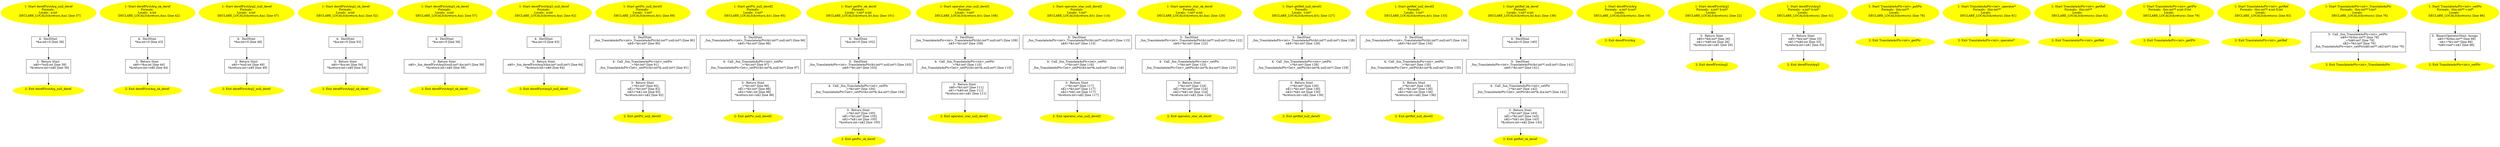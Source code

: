 /* @generated */
digraph iCFG {
"derefFirstArg_null_deref{d41d8cd98f00b204e9800998ecf8427e_Z24derefFirstArg_null_derefv}.927581a38e7f35f59353c6a172d4704c_1" [label="1: Start derefFirstArg_null_deref\nFormals: \nLocals:  a:int \n   DECLARE_LOCALS(&return,&a); [line 37]\n " color=yellow style=filled]
	

	 "derefFirstArg_null_deref{d41d8cd98f00b204e9800998ecf8427e_Z24derefFirstArg_null_derefv}.927581a38e7f35f59353c6a172d4704c_1" -> "derefFirstArg_null_deref{d41d8cd98f00b204e9800998ecf8427e_Z24derefFirstArg_null_derefv}.927581a38e7f35f59353c6a172d4704c_4" ;
"derefFirstArg_null_deref{d41d8cd98f00b204e9800998ecf8427e_Z24derefFirstArg_null_derefv}.927581a38e7f35f59353c6a172d4704c_2" [label="2: Exit derefFirstArg_null_deref \n  " color=yellow style=filled]
	

"derefFirstArg_null_deref{d41d8cd98f00b204e9800998ecf8427e_Z24derefFirstArg_null_derefv}.927581a38e7f35f59353c6a172d4704c_3" [label="3:  Return Stmt \n   n$0=*null:int [line 39]\n  *&return:int=n$0 [line 39]\n " shape="box"]
	

	 "derefFirstArg_null_deref{d41d8cd98f00b204e9800998ecf8427e_Z24derefFirstArg_null_derefv}.927581a38e7f35f59353c6a172d4704c_3" -> "derefFirstArg_null_deref{d41d8cd98f00b204e9800998ecf8427e_Z24derefFirstArg_null_derefv}.927581a38e7f35f59353c6a172d4704c_2" ;
"derefFirstArg_null_deref{d41d8cd98f00b204e9800998ecf8427e_Z24derefFirstArg_null_derefv}.927581a38e7f35f59353c6a172d4704c_4" [label="4:  DeclStmt \n   *&a:int=0 [line 38]\n " shape="box"]
	

	 "derefFirstArg_null_deref{d41d8cd98f00b204e9800998ecf8427e_Z24derefFirstArg_null_derefv}.927581a38e7f35f59353c6a172d4704c_4" -> "derefFirstArg_null_deref{d41d8cd98f00b204e9800998ecf8427e_Z24derefFirstArg_null_derefv}.927581a38e7f35f59353c6a172d4704c_3" ;
"derefFirstArg_ok_deref{d41d8cd98f00b204e9800998ecf8427e_Z22derefFirstArg_ok_derefv}.81162ff63fe403ed6f07c90fd7747246_1" [label="1: Start derefFirstArg_ok_deref\nFormals: \nLocals:  a:int \n   DECLARE_LOCALS(&return,&a); [line 42]\n " color=yellow style=filled]
	

	 "derefFirstArg_ok_deref{d41d8cd98f00b204e9800998ecf8427e_Z22derefFirstArg_ok_derefv}.81162ff63fe403ed6f07c90fd7747246_1" -> "derefFirstArg_ok_deref{d41d8cd98f00b204e9800998ecf8427e_Z22derefFirstArg_ok_derefv}.81162ff63fe403ed6f07c90fd7747246_4" ;
"derefFirstArg_ok_deref{d41d8cd98f00b204e9800998ecf8427e_Z22derefFirstArg_ok_derefv}.81162ff63fe403ed6f07c90fd7747246_2" [label="2: Exit derefFirstArg_ok_deref \n  " color=yellow style=filled]
	

"derefFirstArg_ok_deref{d41d8cd98f00b204e9800998ecf8427e_Z22derefFirstArg_ok_derefv}.81162ff63fe403ed6f07c90fd7747246_3" [label="3:  Return Stmt \n   n$0=*&a:int [line 44]\n  *&return:int=n$0 [line 44]\n " shape="box"]
	

	 "derefFirstArg_ok_deref{d41d8cd98f00b204e9800998ecf8427e_Z22derefFirstArg_ok_derefv}.81162ff63fe403ed6f07c90fd7747246_3" -> "derefFirstArg_ok_deref{d41d8cd98f00b204e9800998ecf8427e_Z22derefFirstArg_ok_derefv}.81162ff63fe403ed6f07c90fd7747246_2" ;
"derefFirstArg_ok_deref{d41d8cd98f00b204e9800998ecf8427e_Z22derefFirstArg_ok_derefv}.81162ff63fe403ed6f07c90fd7747246_4" [label="4:  DeclStmt \n   *&a:int=0 [line 43]\n " shape="box"]
	

	 "derefFirstArg_ok_deref{d41d8cd98f00b204e9800998ecf8427e_Z22derefFirstArg_ok_derefv}.81162ff63fe403ed6f07c90fd7747246_4" -> "derefFirstArg_ok_deref{d41d8cd98f00b204e9800998ecf8427e_Z22derefFirstArg_ok_derefv}.81162ff63fe403ed6f07c90fd7747246_3" ;
"derefFirstArg2_null_deref{d41d8cd98f00b204e9800998ecf8427e_Z25derefFirstArg2_null_derefv}.87e84a45939c306e33dfa703cc7fd30b_1" [label="1: Start derefFirstArg2_null_deref\nFormals: \nLocals:  a:int \n   DECLARE_LOCALS(&return,&a); [line 47]\n " color=yellow style=filled]
	

	 "derefFirstArg2_null_deref{d41d8cd98f00b204e9800998ecf8427e_Z25derefFirstArg2_null_derefv}.87e84a45939c306e33dfa703cc7fd30b_1" -> "derefFirstArg2_null_deref{d41d8cd98f00b204e9800998ecf8427e_Z25derefFirstArg2_null_derefv}.87e84a45939c306e33dfa703cc7fd30b_4" ;
"derefFirstArg2_null_deref{d41d8cd98f00b204e9800998ecf8427e_Z25derefFirstArg2_null_derefv}.87e84a45939c306e33dfa703cc7fd30b_2" [label="2: Exit derefFirstArg2_null_deref \n  " color=yellow style=filled]
	

"derefFirstArg2_null_deref{d41d8cd98f00b204e9800998ecf8427e_Z25derefFirstArg2_null_derefv}.87e84a45939c306e33dfa703cc7fd30b_3" [label="3:  Return Stmt \n   n$0=*null:int [line 49]\n  *&return:int=n$0 [line 49]\n " shape="box"]
	

	 "derefFirstArg2_null_deref{d41d8cd98f00b204e9800998ecf8427e_Z25derefFirstArg2_null_derefv}.87e84a45939c306e33dfa703cc7fd30b_3" -> "derefFirstArg2_null_deref{d41d8cd98f00b204e9800998ecf8427e_Z25derefFirstArg2_null_derefv}.87e84a45939c306e33dfa703cc7fd30b_2" ;
"derefFirstArg2_null_deref{d41d8cd98f00b204e9800998ecf8427e_Z25derefFirstArg2_null_derefv}.87e84a45939c306e33dfa703cc7fd30b_4" [label="4:  DeclStmt \n   *&a:int=0 [line 48]\n " shape="box"]
	

	 "derefFirstArg2_null_deref{d41d8cd98f00b204e9800998ecf8427e_Z25derefFirstArg2_null_derefv}.87e84a45939c306e33dfa703cc7fd30b_4" -> "derefFirstArg2_null_deref{d41d8cd98f00b204e9800998ecf8427e_Z25derefFirstArg2_null_derefv}.87e84a45939c306e33dfa703cc7fd30b_3" ;
"derefFirstArg2_ok_deref{d41d8cd98f00b204e9800998ecf8427e_Z23derefFirstArg2_ok_derefv}.c5c7a2c8b8d8c952220574562b32d658_1" [label="1: Start derefFirstArg2_ok_deref\nFormals: \nLocals:  a:int \n   DECLARE_LOCALS(&return,&a); [line 52]\n " color=yellow style=filled]
	

	 "derefFirstArg2_ok_deref{d41d8cd98f00b204e9800998ecf8427e_Z23derefFirstArg2_ok_derefv}.c5c7a2c8b8d8c952220574562b32d658_1" -> "derefFirstArg2_ok_deref{d41d8cd98f00b204e9800998ecf8427e_Z23derefFirstArg2_ok_derefv}.c5c7a2c8b8d8c952220574562b32d658_4" ;
"derefFirstArg2_ok_deref{d41d8cd98f00b204e9800998ecf8427e_Z23derefFirstArg2_ok_derefv}.c5c7a2c8b8d8c952220574562b32d658_2" [label="2: Exit derefFirstArg2_ok_deref \n  " color=yellow style=filled]
	

"derefFirstArg2_ok_deref{d41d8cd98f00b204e9800998ecf8427e_Z23derefFirstArg2_ok_derefv}.c5c7a2c8b8d8c952220574562b32d658_3" [label="3:  Return Stmt \n   n$0=*&a:int [line 54]\n  *&return:int=n$0 [line 54]\n " shape="box"]
	

	 "derefFirstArg2_ok_deref{d41d8cd98f00b204e9800998ecf8427e_Z23derefFirstArg2_ok_derefv}.c5c7a2c8b8d8c952220574562b32d658_3" -> "derefFirstArg2_ok_deref{d41d8cd98f00b204e9800998ecf8427e_Z23derefFirstArg2_ok_derefv}.c5c7a2c8b8d8c952220574562b32d658_2" ;
"derefFirstArg2_ok_deref{d41d8cd98f00b204e9800998ecf8427e_Z23derefFirstArg2_ok_derefv}.c5c7a2c8b8d8c952220574562b32d658_4" [label="4:  DeclStmt \n   *&a:int=0 [line 53]\n " shape="box"]
	

	 "derefFirstArg2_ok_deref{d41d8cd98f00b204e9800998ecf8427e_Z23derefFirstArg2_ok_derefv}.c5c7a2c8b8d8c952220574562b32d658_4" -> "derefFirstArg2_ok_deref{d41d8cd98f00b204e9800998ecf8427e_Z23derefFirstArg2_ok_derefv}.c5c7a2c8b8d8c952220574562b32d658_3" ;
"derefFirstArg3_ok_deref{d41d8cd98f00b204e9800998ecf8427e_Z23derefFirstArg3_ok_derefv}.a0391ff9bad133bfe5a5eca765002a53_1" [label="1: Start derefFirstArg3_ok_deref\nFormals: \nLocals:  a:int \n   DECLARE_LOCALS(&return,&a); [line 57]\n " color=yellow style=filled]
	

	 "derefFirstArg3_ok_deref{d41d8cd98f00b204e9800998ecf8427e_Z23derefFirstArg3_ok_derefv}.a0391ff9bad133bfe5a5eca765002a53_1" -> "derefFirstArg3_ok_deref{d41d8cd98f00b204e9800998ecf8427e_Z23derefFirstArg3_ok_derefv}.a0391ff9bad133bfe5a5eca765002a53_4" ;
"derefFirstArg3_ok_deref{d41d8cd98f00b204e9800998ecf8427e_Z23derefFirstArg3_ok_derefv}.a0391ff9bad133bfe5a5eca765002a53_2" [label="2: Exit derefFirstArg3_ok_deref \n  " color=yellow style=filled]
	

"derefFirstArg3_ok_deref{d41d8cd98f00b204e9800998ecf8427e_Z23derefFirstArg3_ok_derefv}.a0391ff9bad133bfe5a5eca765002a53_3" [label="3:  Return Stmt \n   n$0=_fun_derefFirstArg3(null:int*,&a:int*) [line 59]\n  *&return:int=n$0 [line 59]\n " shape="box"]
	

	 "derefFirstArg3_ok_deref{d41d8cd98f00b204e9800998ecf8427e_Z23derefFirstArg3_ok_derefv}.a0391ff9bad133bfe5a5eca765002a53_3" -> "derefFirstArg3_ok_deref{d41d8cd98f00b204e9800998ecf8427e_Z23derefFirstArg3_ok_derefv}.a0391ff9bad133bfe5a5eca765002a53_2" ;
"derefFirstArg3_ok_deref{d41d8cd98f00b204e9800998ecf8427e_Z23derefFirstArg3_ok_derefv}.a0391ff9bad133bfe5a5eca765002a53_4" [label="4:  DeclStmt \n   *&a:int=0 [line 58]\n " shape="box"]
	

	 "derefFirstArg3_ok_deref{d41d8cd98f00b204e9800998ecf8427e_Z23derefFirstArg3_ok_derefv}.a0391ff9bad133bfe5a5eca765002a53_4" -> "derefFirstArg3_ok_deref{d41d8cd98f00b204e9800998ecf8427e_Z23derefFirstArg3_ok_derefv}.a0391ff9bad133bfe5a5eca765002a53_3" ;
"derefFirstArg3_null_deref{d41d8cd98f00b204e9800998ecf8427e_Z25derefFirstArg3_null_derefv}.e1b26ac6d9c6e1ff0010ecdefd5b0904_1" [label="1: Start derefFirstArg3_null_deref\nFormals: \nLocals:  a:int \n   DECLARE_LOCALS(&return,&a); [line 62]\n " color=yellow style=filled]
	

	 "derefFirstArg3_null_deref{d41d8cd98f00b204e9800998ecf8427e_Z25derefFirstArg3_null_derefv}.e1b26ac6d9c6e1ff0010ecdefd5b0904_1" -> "derefFirstArg3_null_deref{d41d8cd98f00b204e9800998ecf8427e_Z25derefFirstArg3_null_derefv}.e1b26ac6d9c6e1ff0010ecdefd5b0904_4" ;
"derefFirstArg3_null_deref{d41d8cd98f00b204e9800998ecf8427e_Z25derefFirstArg3_null_derefv}.e1b26ac6d9c6e1ff0010ecdefd5b0904_2" [label="2: Exit derefFirstArg3_null_deref \n  " color=yellow style=filled]
	

"derefFirstArg3_null_deref{d41d8cd98f00b204e9800998ecf8427e_Z25derefFirstArg3_null_derefv}.e1b26ac6d9c6e1ff0010ecdefd5b0904_3" [label="3:  Return Stmt \n   n$0=_fun_derefFirstArg3(&a:int*,null:int*) [line 64]\n  *&return:int=n$0 [line 64]\n " shape="box"]
	

	 "derefFirstArg3_null_deref{d41d8cd98f00b204e9800998ecf8427e_Z25derefFirstArg3_null_derefv}.e1b26ac6d9c6e1ff0010ecdefd5b0904_3" -> "derefFirstArg3_null_deref{d41d8cd98f00b204e9800998ecf8427e_Z25derefFirstArg3_null_derefv}.e1b26ac6d9c6e1ff0010ecdefd5b0904_2" ;
"derefFirstArg3_null_deref{d41d8cd98f00b204e9800998ecf8427e_Z25derefFirstArg3_null_derefv}.e1b26ac6d9c6e1ff0010ecdefd5b0904_4" [label="4:  DeclStmt \n   *&a:int=0 [line 63]\n " shape="box"]
	

	 "derefFirstArg3_null_deref{d41d8cd98f00b204e9800998ecf8427e_Z25derefFirstArg3_null_derefv}.e1b26ac6d9c6e1ff0010ecdefd5b0904_4" -> "derefFirstArg3_null_deref{d41d8cd98f00b204e9800998ecf8427e_Z25derefFirstArg3_null_derefv}.e1b26ac6d9c6e1ff0010ecdefd5b0904_3" ;
"getPtr_null_deref1{d41d8cd98f00b204e9800998ecf8427e_Z18getPtr_null_deref1v}.ca0bcbfa30cc9f3486057a2fbf4c0a43_1" [label="1: Start getPtr_null_deref1\nFormals: \nLocals:  t:int* \n   DECLARE_LOCALS(&return,&t); [line 89]\n " color=yellow style=filled]
	

	 "getPtr_null_deref1{d41d8cd98f00b204e9800998ecf8427e_Z18getPtr_null_deref1v}.ca0bcbfa30cc9f3486057a2fbf4c0a43_1" -> "getPtr_null_deref1{d41d8cd98f00b204e9800998ecf8427e_Z18getPtr_null_deref1v}.ca0bcbfa30cc9f3486057a2fbf4c0a43_5" ;
"getPtr_null_deref1{d41d8cd98f00b204e9800998ecf8427e_Z18getPtr_null_deref1v}.ca0bcbfa30cc9f3486057a2fbf4c0a43_2" [label="2: Exit getPtr_null_deref1 \n  " color=yellow style=filled]
	

"getPtr_null_deref1{d41d8cd98f00b204e9800998ecf8427e_Z18getPtr_null_deref1v}.ca0bcbfa30cc9f3486057a2fbf4c0a43_3" [label="3:  Return Stmt \n   _=*&t:int* [line 92]\n  n$1=*&t:int* [line 92]\n  n$2=*n$1:int [line 92]\n  *&return:int=n$2 [line 92]\n " shape="box"]
	

	 "getPtr_null_deref1{d41d8cd98f00b204e9800998ecf8427e_Z18getPtr_null_deref1v}.ca0bcbfa30cc9f3486057a2fbf4c0a43_3" -> "getPtr_null_deref1{d41d8cd98f00b204e9800998ecf8427e_Z18getPtr_null_deref1v}.ca0bcbfa30cc9f3486057a2fbf4c0a43_2" ;
"getPtr_null_deref1{d41d8cd98f00b204e9800998ecf8427e_Z18getPtr_null_deref1v}.ca0bcbfa30cc9f3486057a2fbf4c0a43_4" [label="4:  Call _fun_TranslateAsPtr<int>_setPtr \n   _=*&t:int* [line 91]\n  _fun_TranslateAsPtr<int>_setPtr(&t:int*&,null:int*) [line 91]\n " shape="box"]
	

	 "getPtr_null_deref1{d41d8cd98f00b204e9800998ecf8427e_Z18getPtr_null_deref1v}.ca0bcbfa30cc9f3486057a2fbf4c0a43_4" -> "getPtr_null_deref1{d41d8cd98f00b204e9800998ecf8427e_Z18getPtr_null_deref1v}.ca0bcbfa30cc9f3486057a2fbf4c0a43_3" ;
"getPtr_null_deref1{d41d8cd98f00b204e9800998ecf8427e_Z18getPtr_null_deref1v}.ca0bcbfa30cc9f3486057a2fbf4c0a43_5" [label="5:  DeclStmt \n   _fun_TranslateAsPtr<int>_TranslateAsPtr(&t:int**,null:int*) [line 90]\n  n$4=*&t:int* [line 90]\n " shape="box"]
	

	 "getPtr_null_deref1{d41d8cd98f00b204e9800998ecf8427e_Z18getPtr_null_deref1v}.ca0bcbfa30cc9f3486057a2fbf4c0a43_5" -> "getPtr_null_deref1{d41d8cd98f00b204e9800998ecf8427e_Z18getPtr_null_deref1v}.ca0bcbfa30cc9f3486057a2fbf4c0a43_4" ;
"getPtr_null_deref2{d41d8cd98f00b204e9800998ecf8427e_Z18getPtr_null_deref2v}.c0658f9bf55154f40aa7887ee5e9c67d_1" [label="1: Start getPtr_null_deref2\nFormals: \nLocals:  t:int* \n   DECLARE_LOCALS(&return,&t); [line 95]\n " color=yellow style=filled]
	

	 "getPtr_null_deref2{d41d8cd98f00b204e9800998ecf8427e_Z18getPtr_null_deref2v}.c0658f9bf55154f40aa7887ee5e9c67d_1" -> "getPtr_null_deref2{d41d8cd98f00b204e9800998ecf8427e_Z18getPtr_null_deref2v}.c0658f9bf55154f40aa7887ee5e9c67d_5" ;
"getPtr_null_deref2{d41d8cd98f00b204e9800998ecf8427e_Z18getPtr_null_deref2v}.c0658f9bf55154f40aa7887ee5e9c67d_2" [label="2: Exit getPtr_null_deref2 \n  " color=yellow style=filled]
	

"getPtr_null_deref2{d41d8cd98f00b204e9800998ecf8427e_Z18getPtr_null_deref2v}.c0658f9bf55154f40aa7887ee5e9c67d_3" [label="3:  Return Stmt \n   _=*&t:int* [line 98]\n  n$1=*&t:int* [line 98]\n  n$2=*n$1:int [line 98]\n  *&return:int=n$2 [line 98]\n " shape="box"]
	

	 "getPtr_null_deref2{d41d8cd98f00b204e9800998ecf8427e_Z18getPtr_null_deref2v}.c0658f9bf55154f40aa7887ee5e9c67d_3" -> "getPtr_null_deref2{d41d8cd98f00b204e9800998ecf8427e_Z18getPtr_null_deref2v}.c0658f9bf55154f40aa7887ee5e9c67d_2" ;
"getPtr_null_deref2{d41d8cd98f00b204e9800998ecf8427e_Z18getPtr_null_deref2v}.c0658f9bf55154f40aa7887ee5e9c67d_4" [label="4:  Call _fun_TranslateAsPtr<int>_setPtr \n   _=*&t:int* [line 97]\n  _fun_TranslateAsPtr<int>_setPtr(&t:int*&,null:int*) [line 97]\n " shape="box"]
	

	 "getPtr_null_deref2{d41d8cd98f00b204e9800998ecf8427e_Z18getPtr_null_deref2v}.c0658f9bf55154f40aa7887ee5e9c67d_4" -> "getPtr_null_deref2{d41d8cd98f00b204e9800998ecf8427e_Z18getPtr_null_deref2v}.c0658f9bf55154f40aa7887ee5e9c67d_3" ;
"getPtr_null_deref2{d41d8cd98f00b204e9800998ecf8427e_Z18getPtr_null_deref2v}.c0658f9bf55154f40aa7887ee5e9c67d_5" [label="5:  DeclStmt \n   _fun_TranslateAsPtr<int>_TranslateAsPtr(&t:int**,null:int*) [line 96]\n  n$4=*&t:int* [line 96]\n " shape="box"]
	

	 "getPtr_null_deref2{d41d8cd98f00b204e9800998ecf8427e_Z18getPtr_null_deref2v}.c0658f9bf55154f40aa7887ee5e9c67d_5" -> "getPtr_null_deref2{d41d8cd98f00b204e9800998ecf8427e_Z18getPtr_null_deref2v}.c0658f9bf55154f40aa7887ee5e9c67d_4" ;
"getPtr_ok_deref{d41d8cd98f00b204e9800998ecf8427e_Z15getPtr_ok_derefv}.e6a87ae178aca92d95d36c354a58684b_1" [label="1: Start getPtr_ok_deref\nFormals: \nLocals:  t:int* a:int \n   DECLARE_LOCALS(&return,&t,&a); [line 101]\n " color=yellow style=filled]
	

	 "getPtr_ok_deref{d41d8cd98f00b204e9800998ecf8427e_Z15getPtr_ok_derefv}.e6a87ae178aca92d95d36c354a58684b_1" -> "getPtr_ok_deref{d41d8cd98f00b204e9800998ecf8427e_Z15getPtr_ok_derefv}.e6a87ae178aca92d95d36c354a58684b_6" ;
"getPtr_ok_deref{d41d8cd98f00b204e9800998ecf8427e_Z15getPtr_ok_derefv}.e6a87ae178aca92d95d36c354a58684b_2" [label="2: Exit getPtr_ok_deref \n  " color=yellow style=filled]
	

"getPtr_ok_deref{d41d8cd98f00b204e9800998ecf8427e_Z15getPtr_ok_derefv}.e6a87ae178aca92d95d36c354a58684b_3" [label="3:  Return Stmt \n   _=*&t:int* [line 105]\n  n$1=*&t:int* [line 105]\n  n$2=*n$1:int [line 105]\n  *&return:int=n$2 [line 105]\n " shape="box"]
	

	 "getPtr_ok_deref{d41d8cd98f00b204e9800998ecf8427e_Z15getPtr_ok_derefv}.e6a87ae178aca92d95d36c354a58684b_3" -> "getPtr_ok_deref{d41d8cd98f00b204e9800998ecf8427e_Z15getPtr_ok_derefv}.e6a87ae178aca92d95d36c354a58684b_2" ;
"getPtr_ok_deref{d41d8cd98f00b204e9800998ecf8427e_Z15getPtr_ok_derefv}.e6a87ae178aca92d95d36c354a58684b_4" [label="4:  Call _fun_TranslateAsPtr<int>_setPtr \n   _=*&t:int* [line 104]\n  _fun_TranslateAsPtr<int>_setPtr(&t:int*&,&a:int*) [line 104]\n " shape="box"]
	

	 "getPtr_ok_deref{d41d8cd98f00b204e9800998ecf8427e_Z15getPtr_ok_derefv}.e6a87ae178aca92d95d36c354a58684b_4" -> "getPtr_ok_deref{d41d8cd98f00b204e9800998ecf8427e_Z15getPtr_ok_derefv}.e6a87ae178aca92d95d36c354a58684b_3" ;
"getPtr_ok_deref{d41d8cd98f00b204e9800998ecf8427e_Z15getPtr_ok_derefv}.e6a87ae178aca92d95d36c354a58684b_5" [label="5:  DeclStmt \n   _fun_TranslateAsPtr<int>_TranslateAsPtr(&t:int**,null:int*) [line 103]\n  n$4=*&t:int* [line 103]\n " shape="box"]
	

	 "getPtr_ok_deref{d41d8cd98f00b204e9800998ecf8427e_Z15getPtr_ok_derefv}.e6a87ae178aca92d95d36c354a58684b_5" -> "getPtr_ok_deref{d41d8cd98f00b204e9800998ecf8427e_Z15getPtr_ok_derefv}.e6a87ae178aca92d95d36c354a58684b_4" ;
"getPtr_ok_deref{d41d8cd98f00b204e9800998ecf8427e_Z15getPtr_ok_derefv}.e6a87ae178aca92d95d36c354a58684b_6" [label="6:  DeclStmt \n   *&a:int=0 [line 102]\n " shape="box"]
	

	 "getPtr_ok_deref{d41d8cd98f00b204e9800998ecf8427e_Z15getPtr_ok_derefv}.e6a87ae178aca92d95d36c354a58684b_6" -> "getPtr_ok_deref{d41d8cd98f00b204e9800998ecf8427e_Z15getPtr_ok_derefv}.e6a87ae178aca92d95d36c354a58684b_5" ;
"operator_star_null_deref1{d41d8cd98f00b204e9800998ecf8427e_Z25operator_star_null_deref1v}.768771cba782263aea8d94a1dbaadafa_1" [label="1: Start operator_star_null_deref1\nFormals: \nLocals:  t:int* \n   DECLARE_LOCALS(&return,&t); [line 108]\n " color=yellow style=filled]
	

	 "operator_star_null_deref1{d41d8cd98f00b204e9800998ecf8427e_Z25operator_star_null_deref1v}.768771cba782263aea8d94a1dbaadafa_1" -> "operator_star_null_deref1{d41d8cd98f00b204e9800998ecf8427e_Z25operator_star_null_deref1v}.768771cba782263aea8d94a1dbaadafa_5" ;
"operator_star_null_deref1{d41d8cd98f00b204e9800998ecf8427e_Z25operator_star_null_deref1v}.768771cba782263aea8d94a1dbaadafa_2" [label="2: Exit operator_star_null_deref1 \n  " color=yellow style=filled]
	

"operator_star_null_deref1{d41d8cd98f00b204e9800998ecf8427e_Z25operator_star_null_deref1v}.768771cba782263aea8d94a1dbaadafa_3" [label="3:  Return Stmt \n   n$0=*&t:int* [line 111]\n  n$1=*n$0:int [line 111]\n  *&return:int=n$1 [line 111]\n " shape="box"]
	

	 "operator_star_null_deref1{d41d8cd98f00b204e9800998ecf8427e_Z25operator_star_null_deref1v}.768771cba782263aea8d94a1dbaadafa_3" -> "operator_star_null_deref1{d41d8cd98f00b204e9800998ecf8427e_Z25operator_star_null_deref1v}.768771cba782263aea8d94a1dbaadafa_2" ;
"operator_star_null_deref1{d41d8cd98f00b204e9800998ecf8427e_Z25operator_star_null_deref1v}.768771cba782263aea8d94a1dbaadafa_4" [label="4:  Call _fun_TranslateAsPtr<int>_setPtr \n   _=*&t:int* [line 110]\n  _fun_TranslateAsPtr<int>_setPtr(&t:int*&,null:int*) [line 110]\n " shape="box"]
	

	 "operator_star_null_deref1{d41d8cd98f00b204e9800998ecf8427e_Z25operator_star_null_deref1v}.768771cba782263aea8d94a1dbaadafa_4" -> "operator_star_null_deref1{d41d8cd98f00b204e9800998ecf8427e_Z25operator_star_null_deref1v}.768771cba782263aea8d94a1dbaadafa_3" ;
"operator_star_null_deref1{d41d8cd98f00b204e9800998ecf8427e_Z25operator_star_null_deref1v}.768771cba782263aea8d94a1dbaadafa_5" [label="5:  DeclStmt \n   _fun_TranslateAsPtr<int>_TranslateAsPtr(&t:int**,null:int*) [line 109]\n  n$3=*&t:int* [line 109]\n " shape="box"]
	

	 "operator_star_null_deref1{d41d8cd98f00b204e9800998ecf8427e_Z25operator_star_null_deref1v}.768771cba782263aea8d94a1dbaadafa_5" -> "operator_star_null_deref1{d41d8cd98f00b204e9800998ecf8427e_Z25operator_star_null_deref1v}.768771cba782263aea8d94a1dbaadafa_4" ;
"operator_star_null_deref2{d41d8cd98f00b204e9800998ecf8427e_Z25operator_star_null_deref2v}.5dff5fc29e89a752d52014e07a143b0d_1" [label="1: Start operator_star_null_deref2\nFormals: \nLocals:  t:int* \n   DECLARE_LOCALS(&return,&t); [line 114]\n " color=yellow style=filled]
	

	 "operator_star_null_deref2{d41d8cd98f00b204e9800998ecf8427e_Z25operator_star_null_deref2v}.5dff5fc29e89a752d52014e07a143b0d_1" -> "operator_star_null_deref2{d41d8cd98f00b204e9800998ecf8427e_Z25operator_star_null_deref2v}.5dff5fc29e89a752d52014e07a143b0d_5" ;
"operator_star_null_deref2{d41d8cd98f00b204e9800998ecf8427e_Z25operator_star_null_deref2v}.5dff5fc29e89a752d52014e07a143b0d_2" [label="2: Exit operator_star_null_deref2 \n  " color=yellow style=filled]
	

"operator_star_null_deref2{d41d8cd98f00b204e9800998ecf8427e_Z25operator_star_null_deref2v}.5dff5fc29e89a752d52014e07a143b0d_3" [label="3:  Return Stmt \n   _=*&t:int* [line 117]\n  n$1=*&t:int* [line 117]\n  n$2=*n$1:int [line 117]\n  *&return:int=n$2 [line 117]\n " shape="box"]
	

	 "operator_star_null_deref2{d41d8cd98f00b204e9800998ecf8427e_Z25operator_star_null_deref2v}.5dff5fc29e89a752d52014e07a143b0d_3" -> "operator_star_null_deref2{d41d8cd98f00b204e9800998ecf8427e_Z25operator_star_null_deref2v}.5dff5fc29e89a752d52014e07a143b0d_2" ;
"operator_star_null_deref2{d41d8cd98f00b204e9800998ecf8427e_Z25operator_star_null_deref2v}.5dff5fc29e89a752d52014e07a143b0d_4" [label="4:  Call _fun_TranslateAsPtr<int>_setPtr \n   _=*&t:int* [line 116]\n  _fun_TranslateAsPtr<int>_setPtr(&t:int*&,null:int*) [line 116]\n " shape="box"]
	

	 "operator_star_null_deref2{d41d8cd98f00b204e9800998ecf8427e_Z25operator_star_null_deref2v}.5dff5fc29e89a752d52014e07a143b0d_4" -> "operator_star_null_deref2{d41d8cd98f00b204e9800998ecf8427e_Z25operator_star_null_deref2v}.5dff5fc29e89a752d52014e07a143b0d_3" ;
"operator_star_null_deref2{d41d8cd98f00b204e9800998ecf8427e_Z25operator_star_null_deref2v}.5dff5fc29e89a752d52014e07a143b0d_5" [label="5:  DeclStmt \n   _fun_TranslateAsPtr<int>_TranslateAsPtr(&t:int**,null:int*) [line 115]\n  n$4=*&t:int* [line 115]\n " shape="box"]
	

	 "operator_star_null_deref2{d41d8cd98f00b204e9800998ecf8427e_Z25operator_star_null_deref2v}.5dff5fc29e89a752d52014e07a143b0d_5" -> "operator_star_null_deref2{d41d8cd98f00b204e9800998ecf8427e_Z25operator_star_null_deref2v}.5dff5fc29e89a752d52014e07a143b0d_4" ;
"operator_star_ok_deref{d41d8cd98f00b204e9800998ecf8427e_Z22operator_star_ok_derefv}.fddf0680fb971d2f1a70bb3c9074d811_1" [label="1: Start operator_star_ok_deref\nFormals: \nLocals:  t:int* a:int \n   DECLARE_LOCALS(&return,&t,&a); [line 120]\n " color=yellow style=filled]
	

	 "operator_star_ok_deref{d41d8cd98f00b204e9800998ecf8427e_Z22operator_star_ok_derefv}.fddf0680fb971d2f1a70bb3c9074d811_1" -> "operator_star_ok_deref{d41d8cd98f00b204e9800998ecf8427e_Z22operator_star_ok_derefv}.fddf0680fb971d2f1a70bb3c9074d811_5" ;
"operator_star_ok_deref{d41d8cd98f00b204e9800998ecf8427e_Z22operator_star_ok_derefv}.fddf0680fb971d2f1a70bb3c9074d811_2" [label="2: Exit operator_star_ok_deref \n  " color=yellow style=filled]
	

"operator_star_ok_deref{d41d8cd98f00b204e9800998ecf8427e_Z22operator_star_ok_derefv}.fddf0680fb971d2f1a70bb3c9074d811_3" [label="3:  Return Stmt \n   _=*&t:int* [line 124]\n  n$1=*&t:int* [line 124]\n  n$2=*n$1:int [line 124]\n  *&return:int=n$2 [line 124]\n " shape="box"]
	

	 "operator_star_ok_deref{d41d8cd98f00b204e9800998ecf8427e_Z22operator_star_ok_derefv}.fddf0680fb971d2f1a70bb3c9074d811_3" -> "operator_star_ok_deref{d41d8cd98f00b204e9800998ecf8427e_Z22operator_star_ok_derefv}.fddf0680fb971d2f1a70bb3c9074d811_2" ;
"operator_star_ok_deref{d41d8cd98f00b204e9800998ecf8427e_Z22operator_star_ok_derefv}.fddf0680fb971d2f1a70bb3c9074d811_4" [label="4:  Call _fun_TranslateAsPtr<int>_setPtr \n   _=*&t:int* [line 123]\n  _fun_TranslateAsPtr<int>_setPtr(&t:int*&,&a:int*) [line 123]\n " shape="box"]
	

	 "operator_star_ok_deref{d41d8cd98f00b204e9800998ecf8427e_Z22operator_star_ok_derefv}.fddf0680fb971d2f1a70bb3c9074d811_4" -> "operator_star_ok_deref{d41d8cd98f00b204e9800998ecf8427e_Z22operator_star_ok_derefv}.fddf0680fb971d2f1a70bb3c9074d811_3" ;
"operator_star_ok_deref{d41d8cd98f00b204e9800998ecf8427e_Z22operator_star_ok_derefv}.fddf0680fb971d2f1a70bb3c9074d811_5" [label="5:  DeclStmt \n   _fun_TranslateAsPtr<int>_TranslateAsPtr(&t:int**,null:int*) [line 122]\n  n$4=*&t:int* [line 122]\n " shape="box"]
	

	 "operator_star_ok_deref{d41d8cd98f00b204e9800998ecf8427e_Z22operator_star_ok_derefv}.fddf0680fb971d2f1a70bb3c9074d811_5" -> "operator_star_ok_deref{d41d8cd98f00b204e9800998ecf8427e_Z22operator_star_ok_derefv}.fddf0680fb971d2f1a70bb3c9074d811_4" ;
"getRef_null_deref1{d41d8cd98f00b204e9800998ecf8427e_Z18getRef_null_deref1v}.122119e932803230e14664a05f8e9bc1_1" [label="1: Start getRef_null_deref1\nFormals: \nLocals:  t:int* \n   DECLARE_LOCALS(&return,&t); [line 127]\n " color=yellow style=filled]
	

	 "getRef_null_deref1{d41d8cd98f00b204e9800998ecf8427e_Z18getRef_null_deref1v}.122119e932803230e14664a05f8e9bc1_1" -> "getRef_null_deref1{d41d8cd98f00b204e9800998ecf8427e_Z18getRef_null_deref1v}.122119e932803230e14664a05f8e9bc1_5" ;
"getRef_null_deref1{d41d8cd98f00b204e9800998ecf8427e_Z18getRef_null_deref1v}.122119e932803230e14664a05f8e9bc1_2" [label="2: Exit getRef_null_deref1 \n  " color=yellow style=filled]
	

"getRef_null_deref1{d41d8cd98f00b204e9800998ecf8427e_Z18getRef_null_deref1v}.122119e932803230e14664a05f8e9bc1_3" [label="3:  Return Stmt \n   _=*&t:int* [line 130]\n  n$1=*&t:int* [line 130]\n  n$2=*n$1:int [line 130]\n  *&return:int=n$2 [line 130]\n " shape="box"]
	

	 "getRef_null_deref1{d41d8cd98f00b204e9800998ecf8427e_Z18getRef_null_deref1v}.122119e932803230e14664a05f8e9bc1_3" -> "getRef_null_deref1{d41d8cd98f00b204e9800998ecf8427e_Z18getRef_null_deref1v}.122119e932803230e14664a05f8e9bc1_2" ;
"getRef_null_deref1{d41d8cd98f00b204e9800998ecf8427e_Z18getRef_null_deref1v}.122119e932803230e14664a05f8e9bc1_4" [label="4:  Call _fun_TranslateAsPtr<int>_setPtr \n   _=*&t:int* [line 129]\n  _fun_TranslateAsPtr<int>_setPtr(&t:int*&,null:int*) [line 129]\n " shape="box"]
	

	 "getRef_null_deref1{d41d8cd98f00b204e9800998ecf8427e_Z18getRef_null_deref1v}.122119e932803230e14664a05f8e9bc1_4" -> "getRef_null_deref1{d41d8cd98f00b204e9800998ecf8427e_Z18getRef_null_deref1v}.122119e932803230e14664a05f8e9bc1_3" ;
"getRef_null_deref1{d41d8cd98f00b204e9800998ecf8427e_Z18getRef_null_deref1v}.122119e932803230e14664a05f8e9bc1_5" [label="5:  DeclStmt \n   _fun_TranslateAsPtr<int>_TranslateAsPtr(&t:int**,null:int*) [line 128]\n  n$4=*&t:int* [line 128]\n " shape="box"]
	

	 "getRef_null_deref1{d41d8cd98f00b204e9800998ecf8427e_Z18getRef_null_deref1v}.122119e932803230e14664a05f8e9bc1_5" -> "getRef_null_deref1{d41d8cd98f00b204e9800998ecf8427e_Z18getRef_null_deref1v}.122119e932803230e14664a05f8e9bc1_4" ;
"getRef_null_deref2{d41d8cd98f00b204e9800998ecf8427e_Z18getRef_null_deref2v}.9ffcde6f39df65a7c54071cb9a9ddd2d_1" [label="1: Start getRef_null_deref2\nFormals: \nLocals:  t:int* \n   DECLARE_LOCALS(&return,&t); [line 133]\n " color=yellow style=filled]
	

	 "getRef_null_deref2{d41d8cd98f00b204e9800998ecf8427e_Z18getRef_null_deref2v}.9ffcde6f39df65a7c54071cb9a9ddd2d_1" -> "getRef_null_deref2{d41d8cd98f00b204e9800998ecf8427e_Z18getRef_null_deref2v}.9ffcde6f39df65a7c54071cb9a9ddd2d_5" ;
"getRef_null_deref2{d41d8cd98f00b204e9800998ecf8427e_Z18getRef_null_deref2v}.9ffcde6f39df65a7c54071cb9a9ddd2d_2" [label="2: Exit getRef_null_deref2 \n  " color=yellow style=filled]
	

"getRef_null_deref2{d41d8cd98f00b204e9800998ecf8427e_Z18getRef_null_deref2v}.9ffcde6f39df65a7c54071cb9a9ddd2d_3" [label="3:  Return Stmt \n   _=*&t:int* [line 136]\n  n$1=*&t:int* [line 136]\n  n$2=*n$1:int [line 136]\n  *&return:int=n$2 [line 136]\n " shape="box"]
	

	 "getRef_null_deref2{d41d8cd98f00b204e9800998ecf8427e_Z18getRef_null_deref2v}.9ffcde6f39df65a7c54071cb9a9ddd2d_3" -> "getRef_null_deref2{d41d8cd98f00b204e9800998ecf8427e_Z18getRef_null_deref2v}.9ffcde6f39df65a7c54071cb9a9ddd2d_2" ;
"getRef_null_deref2{d41d8cd98f00b204e9800998ecf8427e_Z18getRef_null_deref2v}.9ffcde6f39df65a7c54071cb9a9ddd2d_4" [label="4:  Call _fun_TranslateAsPtr<int>_setPtr \n   _=*&t:int* [line 135]\n  _fun_TranslateAsPtr<int>_setPtr(&t:int*&,null:int*) [line 135]\n " shape="box"]
	

	 "getRef_null_deref2{d41d8cd98f00b204e9800998ecf8427e_Z18getRef_null_deref2v}.9ffcde6f39df65a7c54071cb9a9ddd2d_4" -> "getRef_null_deref2{d41d8cd98f00b204e9800998ecf8427e_Z18getRef_null_deref2v}.9ffcde6f39df65a7c54071cb9a9ddd2d_3" ;
"getRef_null_deref2{d41d8cd98f00b204e9800998ecf8427e_Z18getRef_null_deref2v}.9ffcde6f39df65a7c54071cb9a9ddd2d_5" [label="5:  DeclStmt \n   _fun_TranslateAsPtr<int>_TranslateAsPtr(&t:int**,null:int*) [line 134]\n  n$4=*&t:int* [line 134]\n " shape="box"]
	

	 "getRef_null_deref2{d41d8cd98f00b204e9800998ecf8427e_Z18getRef_null_deref2v}.9ffcde6f39df65a7c54071cb9a9ddd2d_5" -> "getRef_null_deref2{d41d8cd98f00b204e9800998ecf8427e_Z18getRef_null_deref2v}.9ffcde6f39df65a7c54071cb9a9ddd2d_4" ;
"getRef_ok_deref{d41d8cd98f00b204e9800998ecf8427e_Z15getRef_ok_derefv}.a4f3a4a756890f6bb1065e1d22e6485f_1" [label="1: Start getRef_ok_deref\nFormals: \nLocals:  t:int* a:int \n   DECLARE_LOCALS(&return,&t,&a); [line 139]\n " color=yellow style=filled]
	

	 "getRef_ok_deref{d41d8cd98f00b204e9800998ecf8427e_Z15getRef_ok_derefv}.a4f3a4a756890f6bb1065e1d22e6485f_1" -> "getRef_ok_deref{d41d8cd98f00b204e9800998ecf8427e_Z15getRef_ok_derefv}.a4f3a4a756890f6bb1065e1d22e6485f_6" ;
"getRef_ok_deref{d41d8cd98f00b204e9800998ecf8427e_Z15getRef_ok_derefv}.a4f3a4a756890f6bb1065e1d22e6485f_2" [label="2: Exit getRef_ok_deref \n  " color=yellow style=filled]
	

"getRef_ok_deref{d41d8cd98f00b204e9800998ecf8427e_Z15getRef_ok_derefv}.a4f3a4a756890f6bb1065e1d22e6485f_3" [label="3:  Return Stmt \n   _=*&t:int* [line 143]\n  n$1=*&t:int* [line 143]\n  n$2=*n$1:int [line 143]\n  *&return:int=n$2 [line 143]\n " shape="box"]
	

	 "getRef_ok_deref{d41d8cd98f00b204e9800998ecf8427e_Z15getRef_ok_derefv}.a4f3a4a756890f6bb1065e1d22e6485f_3" -> "getRef_ok_deref{d41d8cd98f00b204e9800998ecf8427e_Z15getRef_ok_derefv}.a4f3a4a756890f6bb1065e1d22e6485f_2" ;
"getRef_ok_deref{d41d8cd98f00b204e9800998ecf8427e_Z15getRef_ok_derefv}.a4f3a4a756890f6bb1065e1d22e6485f_4" [label="4:  Call _fun_TranslateAsPtr<int>_setPtr \n   _=*&t:int* [line 142]\n  _fun_TranslateAsPtr<int>_setPtr(&t:int*&,&a:int*) [line 142]\n " shape="box"]
	

	 "getRef_ok_deref{d41d8cd98f00b204e9800998ecf8427e_Z15getRef_ok_derefv}.a4f3a4a756890f6bb1065e1d22e6485f_4" -> "getRef_ok_deref{d41d8cd98f00b204e9800998ecf8427e_Z15getRef_ok_derefv}.a4f3a4a756890f6bb1065e1d22e6485f_3" ;
"getRef_ok_deref{d41d8cd98f00b204e9800998ecf8427e_Z15getRef_ok_derefv}.a4f3a4a756890f6bb1065e1d22e6485f_5" [label="5:  DeclStmt \n   _fun_TranslateAsPtr<int>_TranslateAsPtr(&t:int**,null:int*) [line 141]\n  n$4=*&t:int* [line 141]\n " shape="box"]
	

	 "getRef_ok_deref{d41d8cd98f00b204e9800998ecf8427e_Z15getRef_ok_derefv}.a4f3a4a756890f6bb1065e1d22e6485f_5" -> "getRef_ok_deref{d41d8cd98f00b204e9800998ecf8427e_Z15getRef_ok_derefv}.a4f3a4a756890f6bb1065e1d22e6485f_4" ;
"getRef_ok_deref{d41d8cd98f00b204e9800998ecf8427e_Z15getRef_ok_derefv}.a4f3a4a756890f6bb1065e1d22e6485f_6" [label="6:  DeclStmt \n   *&a:int=0 [line 140]\n " shape="box"]
	

	 "getRef_ok_deref{d41d8cd98f00b204e9800998ecf8427e_Z15getRef_ok_derefv}.a4f3a4a756890f6bb1065e1d22e6485f_6" -> "getRef_ok_deref{d41d8cd98f00b204e9800998ecf8427e_Z15getRef_ok_derefv}.a4f3a4a756890f6bb1065e1d22e6485f_5" ;
"derefFirstArg{d41d8cd98f00b204e9800998ecf8427e_Z13derefFirstArgPiS_}.b2938b7664e69c1046eb0d5c68f18fd4_1" [label="1: Start derefFirstArg\nFormals:  a:int* b:int*\nLocals:  \n   DECLARE_LOCALS(&return); [line 19]\n " color=yellow style=filled]
	

	 "derefFirstArg{d41d8cd98f00b204e9800998ecf8427e_Z13derefFirstArgPiS_}.b2938b7664e69c1046eb0d5c68f18fd4_1" -> "derefFirstArg{d41d8cd98f00b204e9800998ecf8427e_Z13derefFirstArgPiS_}.b2938b7664e69c1046eb0d5c68f18fd4_2" ;
"derefFirstArg{d41d8cd98f00b204e9800998ecf8427e_Z13derefFirstArgPiS_}.b2938b7664e69c1046eb0d5c68f18fd4_2" [label="2: Exit derefFirstArg \n  " color=yellow style=filled]
	

"derefFirstArg2{d41d8cd98f00b204e9800998ecf8427e_Z14derefFirstArg2PiS_}.d4966e65f3ff2cb5da0b76036244bf9c_1" [label="1: Start derefFirstArg2\nFormals:  a:int* b:int*\nLocals:  \n   DECLARE_LOCALS(&return); [line 22]\n " color=yellow style=filled]
	

	 "derefFirstArg2{d41d8cd98f00b204e9800998ecf8427e_Z14derefFirstArg2PiS_}.d4966e65f3ff2cb5da0b76036244bf9c_1" -> "derefFirstArg2{d41d8cd98f00b204e9800998ecf8427e_Z14derefFirstArg2PiS_}.d4966e65f3ff2cb5da0b76036244bf9c_3" ;
"derefFirstArg2{d41d8cd98f00b204e9800998ecf8427e_Z14derefFirstArg2PiS_}.d4966e65f3ff2cb5da0b76036244bf9c_2" [label="2: Exit derefFirstArg2 \n  " color=yellow style=filled]
	

"derefFirstArg2{d41d8cd98f00b204e9800998ecf8427e_Z14derefFirstArg2PiS_}.d4966e65f3ff2cb5da0b76036244bf9c_3" [label="3:  Return Stmt \n   n$0=*&b:int* [line 26]\n  n$1=*n$0:int [line 26]\n  *&return:int=n$1 [line 26]\n " shape="box"]
	

	 "derefFirstArg2{d41d8cd98f00b204e9800998ecf8427e_Z14derefFirstArg2PiS_}.d4966e65f3ff2cb5da0b76036244bf9c_3" -> "derefFirstArg2{d41d8cd98f00b204e9800998ecf8427e_Z14derefFirstArg2PiS_}.d4966e65f3ff2cb5da0b76036244bf9c_2" ;
"derefFirstArg3{d41d8cd98f00b204e9800998ecf8427e_Z14derefFirstArg3PiS_}.c22270a8b45f207485450ebff7826470_1" [label="1: Start derefFirstArg3\nFormals:  a:int* b:int*\nLocals:  \n   DECLARE_LOCALS(&return); [line 31]\n " color=yellow style=filled]
	

	 "derefFirstArg3{d41d8cd98f00b204e9800998ecf8427e_Z14derefFirstArg3PiS_}.c22270a8b45f207485450ebff7826470_1" -> "derefFirstArg3{d41d8cd98f00b204e9800998ecf8427e_Z14derefFirstArg3PiS_}.c22270a8b45f207485450ebff7826470_3" ;
"derefFirstArg3{d41d8cd98f00b204e9800998ecf8427e_Z14derefFirstArg3PiS_}.c22270a8b45f207485450ebff7826470_2" [label="2: Exit derefFirstArg3 \n  " color=yellow style=filled]
	

"derefFirstArg3{d41d8cd98f00b204e9800998ecf8427e_Z14derefFirstArg3PiS_}.c22270a8b45f207485450ebff7826470_3" [label="3:  Return Stmt \n   n$0=*&b:int* [line 33]\n  n$1=*n$0:int [line 33]\n  *&return:int=n$1 [line 33]\n " shape="box"]
	

	 "derefFirstArg3{d41d8cd98f00b204e9800998ecf8427e_Z14derefFirstArg3PiS_}.c22270a8b45f207485450ebff7826470_3" -> "derefFirstArg3{d41d8cd98f00b204e9800998ecf8427e_Z14derefFirstArg3PiS_}.c22270a8b45f207485450ebff7826470_2" ;
"TranslateAsPtr<int>_getPtr(_ZN14TranslateAsPtrIiE6getPtrEv).e9818cf7d486bf17e4505936e74fd8cf_1" [label="1: Start TranslateAsPtr<int>_getPtr\nFormals:  this:int**\nLocals:  \n   DECLARE_LOCALS(&return); [line 78]\n " color=yellow style=filled]
	

	 "TranslateAsPtr<int>_getPtr(_ZN14TranslateAsPtrIiE6getPtrEv).e9818cf7d486bf17e4505936e74fd8cf_1" -> "TranslateAsPtr<int>_getPtr(_ZN14TranslateAsPtrIiE6getPtrEv).e9818cf7d486bf17e4505936e74fd8cf_2" ;
"TranslateAsPtr<int>_getPtr(_ZN14TranslateAsPtrIiE6getPtrEv).e9818cf7d486bf17e4505936e74fd8cf_2" [label="2: Exit TranslateAsPtr<int>_getPtr \n  " color=yellow style=filled]
	

"TranslateAsPtr<int>_operator*(_ZN14TranslateAsPtrIiEdeEv).6e33a6aa14a0cca60ad03c9c8323478d_1" [label="1: Start TranslateAsPtr<int>_operator*\nFormals:  this:int**\nLocals:  \n   DECLARE_LOCALS(&return); [line 81]\n " color=yellow style=filled]
	

	 "TranslateAsPtr<int>_operator*(_ZN14TranslateAsPtrIiEdeEv).6e33a6aa14a0cca60ad03c9c8323478d_1" -> "TranslateAsPtr<int>_operator*(_ZN14TranslateAsPtrIiEdeEv).6e33a6aa14a0cca60ad03c9c8323478d_2" ;
"TranslateAsPtr<int>_operator*(_ZN14TranslateAsPtrIiEdeEv).6e33a6aa14a0cca60ad03c9c8323478d_2" [label="2: Exit TranslateAsPtr<int>_operator* \n  " color=yellow style=filled]
	

"TranslateAsPtr<int>_getRef(_ZN14TranslateAsPtrIiE6getRefEv).73b28e0b78502fc4a5ab3085d7c47bc7_1" [label="1: Start TranslateAsPtr<int>_getRef\nFormals:  this:int**\nLocals:  \n   DECLARE_LOCALS(&return); [line 82]\n " color=yellow style=filled]
	

	 "TranslateAsPtr<int>_getRef(_ZN14TranslateAsPtrIiE6getRefEv).73b28e0b78502fc4a5ab3085d7c47bc7_1" -> "TranslateAsPtr<int>_getRef(_ZN14TranslateAsPtrIiE6getRefEv).73b28e0b78502fc4a5ab3085d7c47bc7_2" ;
"TranslateAsPtr<int>_getRef(_ZN14TranslateAsPtrIiE6getRefEv).73b28e0b78502fc4a5ab3085d7c47bc7_2" [label="2: Exit TranslateAsPtr<int>_getRef \n  " color=yellow style=filled]
	

"TranslateAsPtr<int>_getPtr(_ZN14TranslateAsPtrIiE6getPtrEii).b601a0b5470955664a78e673fb9687c0_1" [label="1: Start TranslateAsPtr<int>_getPtr\nFormals:  this:int** a:int b:int\nLocals:  \n   DECLARE_LOCALS(&return); [line 79]\n " color=yellow style=filled]
	

	 "TranslateAsPtr<int>_getPtr(_ZN14TranslateAsPtrIiE6getPtrEii).b601a0b5470955664a78e673fb9687c0_1" -> "TranslateAsPtr<int>_getPtr(_ZN14TranslateAsPtrIiE6getPtrEii).b601a0b5470955664a78e673fb9687c0_2" ;
"TranslateAsPtr<int>_getPtr(_ZN14TranslateAsPtrIiE6getPtrEii).b601a0b5470955664a78e673fb9687c0_2" [label="2: Exit TranslateAsPtr<int>_getPtr \n  " color=yellow style=filled]
	

"TranslateAsPtr<int>_getRef(_ZN14TranslateAsPtrIiE6getRefEii).b3ec3ec67e954fbf2f0bf9bd5bd7a502_1" [label="1: Start TranslateAsPtr<int>_getRef\nFormals:  this:int** a:int b:int\nLocals:  \n   DECLARE_LOCALS(&return); [line 83]\n " color=yellow style=filled]
	

	 "TranslateAsPtr<int>_getRef(_ZN14TranslateAsPtrIiE6getRefEii).b3ec3ec67e954fbf2f0bf9bd5bd7a502_1" -> "TranslateAsPtr<int>_getRef(_ZN14TranslateAsPtrIiE6getRefEii).b3ec3ec67e954fbf2f0bf9bd5bd7a502_2" ;
"TranslateAsPtr<int>_getRef(_ZN14TranslateAsPtrIiE6getRefEii).b3ec3ec67e954fbf2f0bf9bd5bd7a502_2" [label="2: Exit TranslateAsPtr<int>_getRef \n  " color=yellow style=filled]
	

"TranslateAsPtr<int>_TranslateAsPtr{_ZN14TranslateAsPtrIiEC1EPi}.5f550e6a31f09c70f2bf53349616a244_1" [label="1: Start TranslateAsPtr<int>_TranslateAsPtr\nFormals:  this:int** t:int*\nLocals:  \n   DECLARE_LOCALS(&return); [line 76]\n " color=yellow style=filled]
	

	 "TranslateAsPtr<int>_TranslateAsPtr{_ZN14TranslateAsPtrIiEC1EPi}.5f550e6a31f09c70f2bf53349616a244_1" -> "TranslateAsPtr<int>_TranslateAsPtr{_ZN14TranslateAsPtrIiEC1EPi}.5f550e6a31f09c70f2bf53349616a244_3" ;
"TranslateAsPtr<int>_TranslateAsPtr{_ZN14TranslateAsPtrIiEC1EPi}.5f550e6a31f09c70f2bf53349616a244_2" [label="2: Exit TranslateAsPtr<int>_TranslateAsPtr \n  " color=yellow style=filled]
	

"TranslateAsPtr<int>_TranslateAsPtr{_ZN14TranslateAsPtrIiEC1EPi}.5f550e6a31f09c70f2bf53349616a244_3" [label="3:  Call _fun_TranslateAsPtr<int>_setPtr \n   n$0=*&this:int** [line 76]\n  _=*n$0:int* [line 76]\n  n$2=*&t:int* [line 76]\n  _fun_TranslateAsPtr<int>_setPtr(n$0:int**,n$2:int*) [line 76]\n " shape="box"]
	

	 "TranslateAsPtr<int>_TranslateAsPtr{_ZN14TranslateAsPtrIiEC1EPi}.5f550e6a31f09c70f2bf53349616a244_3" -> "TranslateAsPtr<int>_TranslateAsPtr{_ZN14TranslateAsPtrIiEC1EPi}.5f550e6a31f09c70f2bf53349616a244_2" ;
"TranslateAsPtr<int>_setPtr(_ZN14TranslateAsPtrIiE6setPtrEPi).a5d7880acc84c7e32bc96cbed0a1e739_1" [label="1: Start TranslateAsPtr<int>_setPtr\nFormals:  this:int** v:int*\nLocals:  \n   DECLARE_LOCALS(&return); [line 86]\n " color=yellow style=filled]
	

	 "TranslateAsPtr<int>_setPtr(_ZN14TranslateAsPtrIiE6setPtrEPi).a5d7880acc84c7e32bc96cbed0a1e739_1" -> "TranslateAsPtr<int>_setPtr(_ZN14TranslateAsPtrIiE6setPtrEPi).a5d7880acc84c7e32bc96cbed0a1e739_3" ;
"TranslateAsPtr<int>_setPtr(_ZN14TranslateAsPtrIiE6setPtrEPi).a5d7880acc84c7e32bc96cbed0a1e739_2" [label="2: Exit TranslateAsPtr<int>_setPtr \n  " color=yellow style=filled]
	

"TranslateAsPtr<int>_setPtr(_ZN14TranslateAsPtrIiE6setPtrEPi).a5d7880acc84c7e32bc96cbed0a1e739_3" [label="3:  BinaryOperatorStmt: Assign \n   n$0=*&this:int** [line 86]\n  n$1=*&v:int* [line 86]\n  *n$0:void*=n$1 [line 86]\n " shape="box"]
	

	 "TranslateAsPtr<int>_setPtr(_ZN14TranslateAsPtrIiE6setPtrEPi).a5d7880acc84c7e32bc96cbed0a1e739_3" -> "TranslateAsPtr<int>_setPtr(_ZN14TranslateAsPtrIiE6setPtrEPi).a5d7880acc84c7e32bc96cbed0a1e739_2" ;
}
